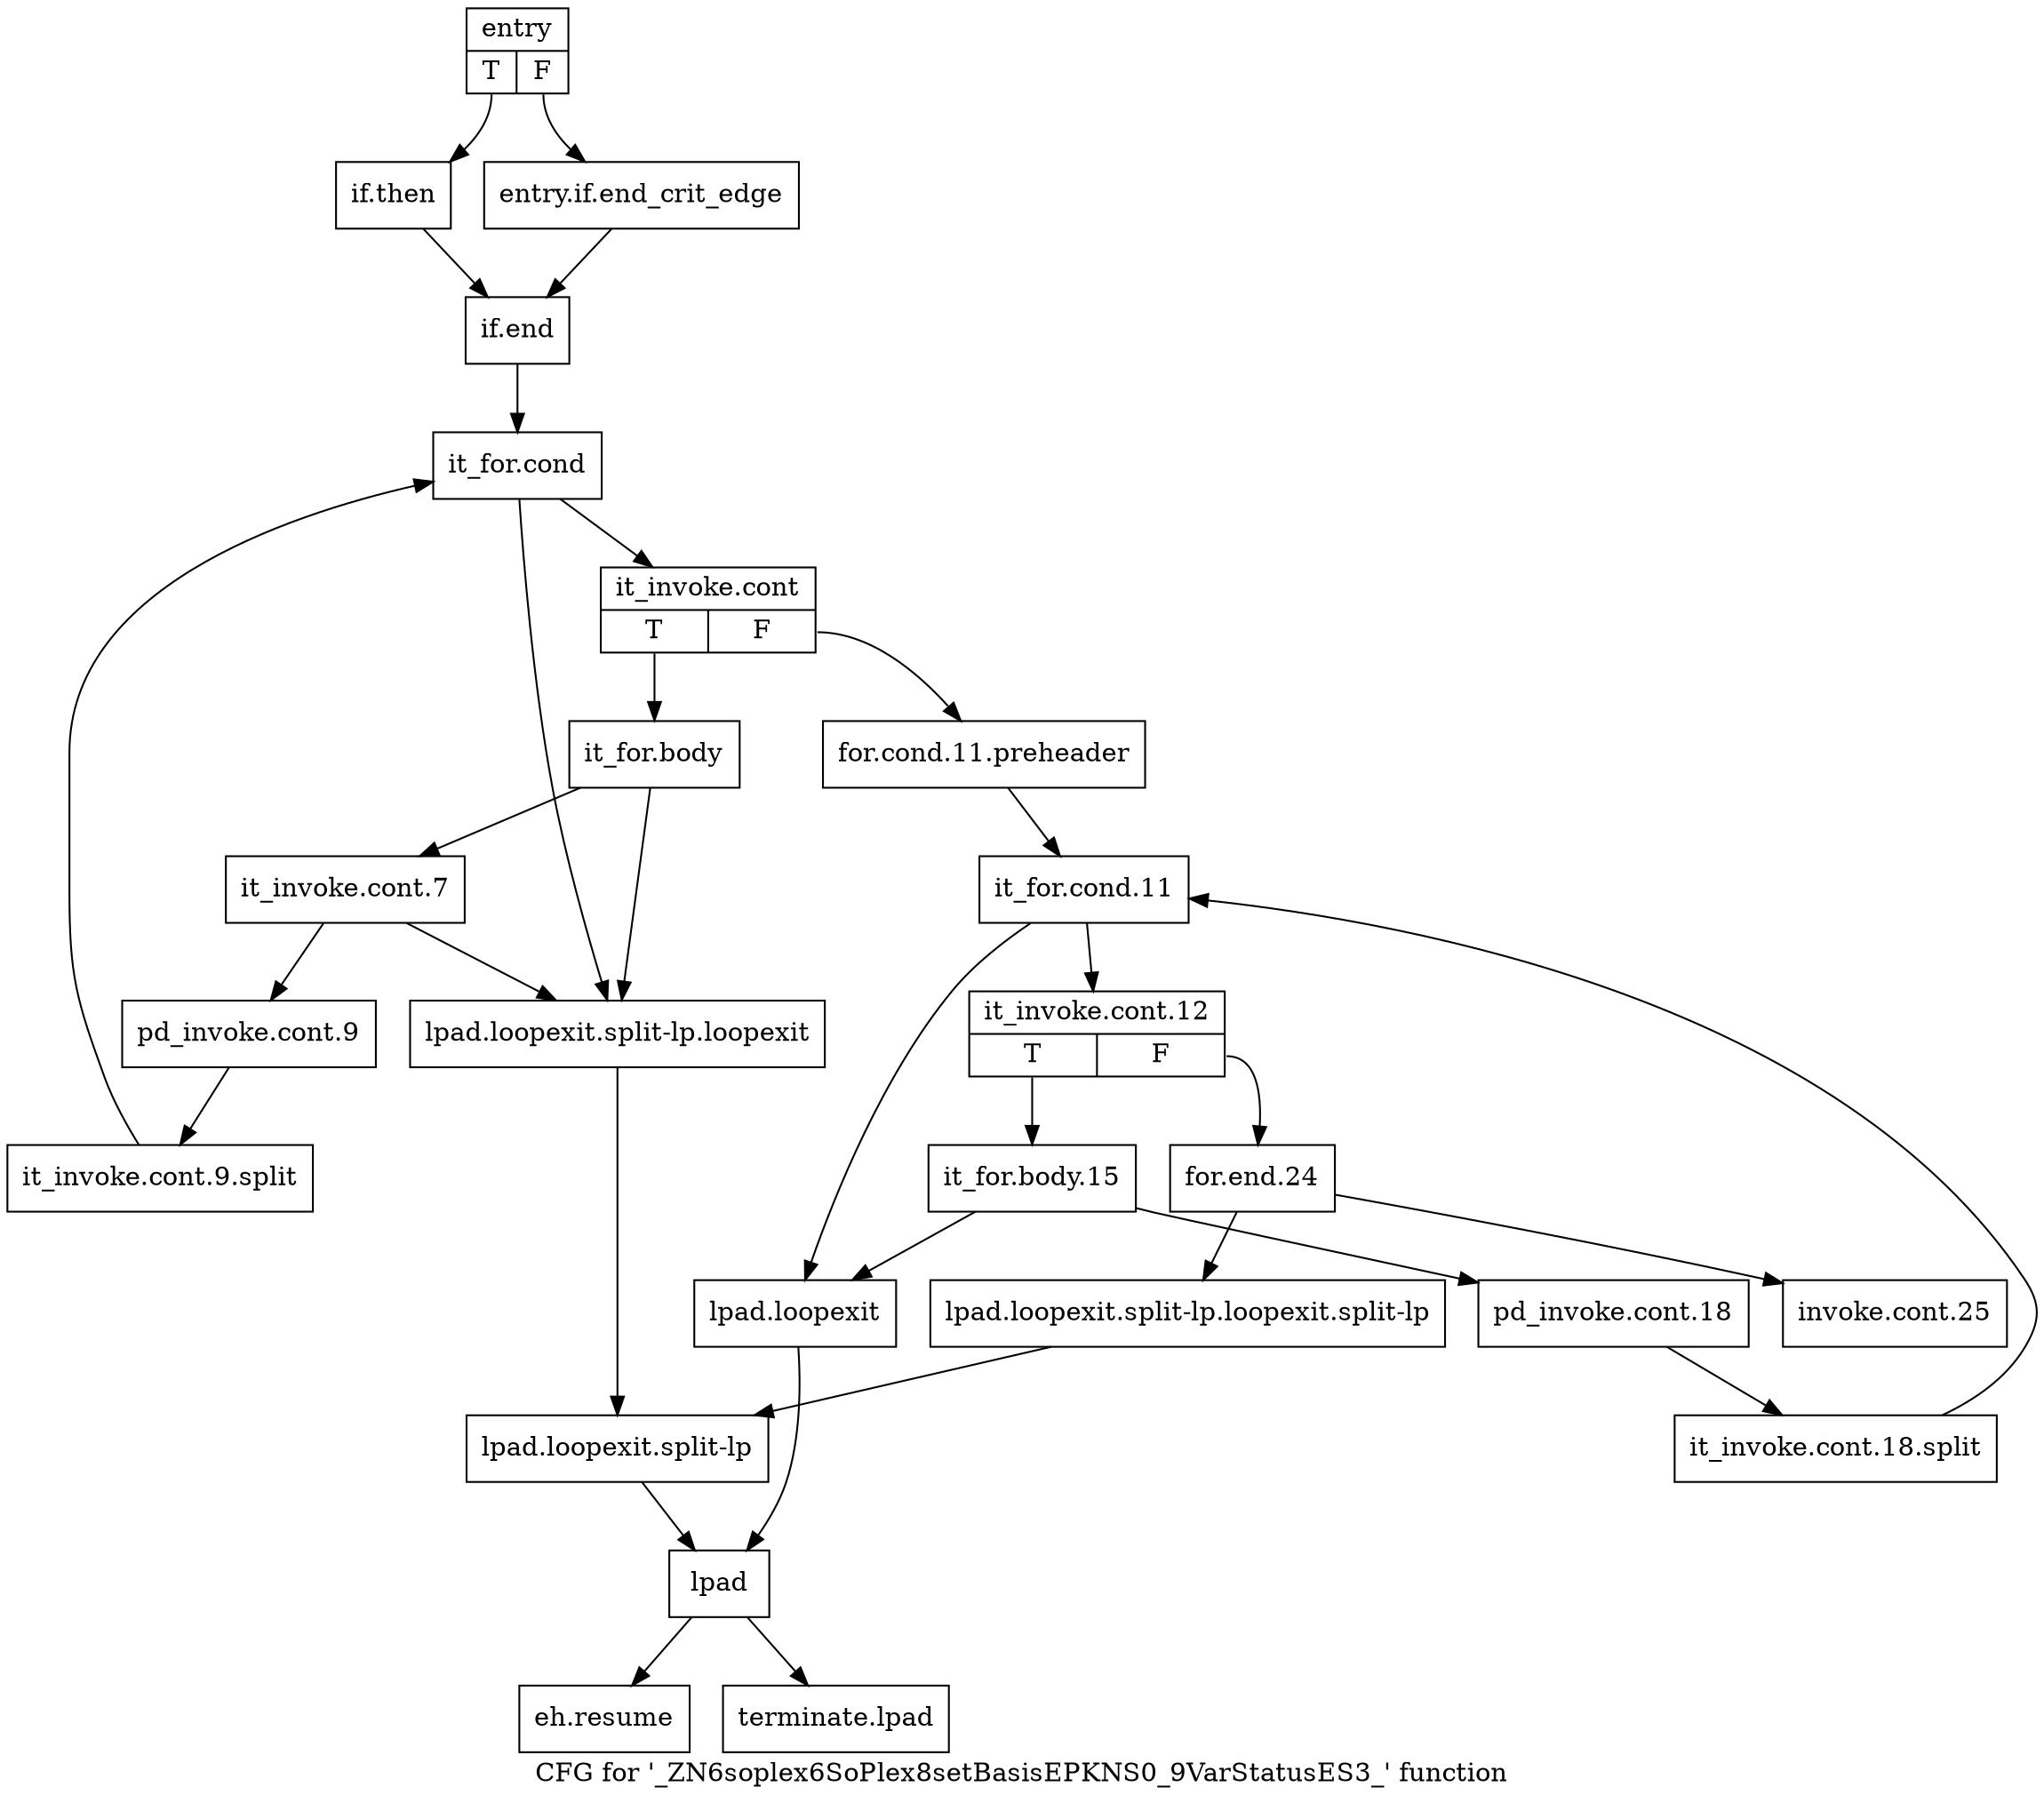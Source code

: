 digraph "CFG for '_ZN6soplex6SoPlex8setBasisEPKNS0_9VarStatusES3_' function" {
	label="CFG for '_ZN6soplex6SoPlex8setBasisEPKNS0_9VarStatusES3_' function";

	Node0x25d7f70 [shape=record,label="{entry|{<s0>T|<s1>F}}"];
	Node0x25d7f70:s0 -> Node0x25d8010;
	Node0x25d7f70:s1 -> Node0x25d7fc0;
	Node0x25d7fc0 [shape=record,label="{entry.if.end_crit_edge}"];
	Node0x25d7fc0 -> Node0x25d8060;
	Node0x25d8010 [shape=record,label="{if.then}"];
	Node0x25d8010 -> Node0x25d8060;
	Node0x25d8060 [shape=record,label="{if.end}"];
	Node0x25d8060 -> Node0x25d80b0;
	Node0x25d80b0 [shape=record,label="{it_for.cond}"];
	Node0x25d80b0 -> Node0x25d8100;
	Node0x25d80b0 -> Node0x25d82e0;
	Node0x25d8100 [shape=record,label="{it_invoke.cont|{<s0>T|<s1>F}}"];
	Node0x25d8100:s0 -> Node0x25d81a0;
	Node0x25d8100:s1 -> Node0x25d8150;
	Node0x25d8150 [shape=record,label="{for.cond.11.preheader}"];
	Node0x25d8150 -> Node0x25d8420;
	Node0x25d81a0 [shape=record,label="{it_for.body}"];
	Node0x25d81a0 -> Node0x25d81f0;
	Node0x25d81a0 -> Node0x25d82e0;
	Node0x25d81f0 [shape=record,label="{it_invoke.cont.7}"];
	Node0x25d81f0 -> Node0x25d8240;
	Node0x25d81f0 -> Node0x25d82e0;
	Node0x25d8240 [shape=record,label="{pd_invoke.cont.9}"];
	Node0x25d8240 -> Node0x320c430;
	Node0x320c430 [shape=record,label="{it_invoke.cont.9.split}"];
	Node0x320c430 -> Node0x25d80b0;
	Node0x25d8290 [shape=record,label="{lpad.loopexit}"];
	Node0x25d8290 -> Node0x25d83d0;
	Node0x25d82e0 [shape=record,label="{lpad.loopexit.split-lp.loopexit}"];
	Node0x25d82e0 -> Node0x25d8380;
	Node0x25d8330 [shape=record,label="{lpad.loopexit.split-lp.loopexit.split-lp}"];
	Node0x25d8330 -> Node0x25d8380;
	Node0x25d8380 [shape=record,label="{lpad.loopexit.split-lp}"];
	Node0x25d8380 -> Node0x25d83d0;
	Node0x25d83d0 [shape=record,label="{lpad}"];
	Node0x25d83d0 -> Node0x25d8600;
	Node0x25d83d0 -> Node0x25d8650;
	Node0x25d8420 [shape=record,label="{it_for.cond.11}"];
	Node0x25d8420 -> Node0x25d8470;
	Node0x25d8420 -> Node0x25d8290;
	Node0x25d8470 [shape=record,label="{it_invoke.cont.12|{<s0>T|<s1>F}}"];
	Node0x25d8470:s0 -> Node0x25d84c0;
	Node0x25d8470:s1 -> Node0x25d8560;
	Node0x25d84c0 [shape=record,label="{it_for.body.15}"];
	Node0x25d84c0 -> Node0x25d8510;
	Node0x25d84c0 -> Node0x25d8290;
	Node0x25d8510 [shape=record,label="{pd_invoke.cont.18}"];
	Node0x25d8510 -> Node0x323a6f0;
	Node0x323a6f0 [shape=record,label="{it_invoke.cont.18.split}"];
	Node0x323a6f0 -> Node0x25d8420;
	Node0x25d8560 [shape=record,label="{for.end.24}"];
	Node0x25d8560 -> Node0x25d85b0;
	Node0x25d8560 -> Node0x25d8330;
	Node0x25d85b0 [shape=record,label="{invoke.cont.25}"];
	Node0x25d8600 [shape=record,label="{eh.resume}"];
	Node0x25d8650 [shape=record,label="{terminate.lpad}"];
}

